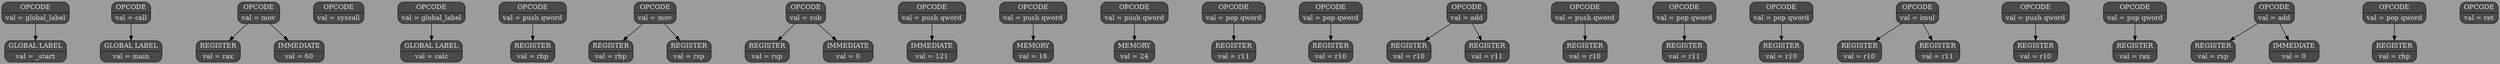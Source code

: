 digraph G{
nodesep=1;
ranksep=0.5;
rankdir=HR;
node[style=filled, color="#0a0a0a", fillcolor="#494a4a",fontcolor="#e6e6e6", fontsize=14];
edge[color="#000000", fontsize=12, penwidth=1, fontcolor = "#49006a"];
bgcolor="#9c9c9c";
elem0x557fa0e30d90[shape="Mrecord", label= "{OPCODE | val = global_label}"];
elem0x557fa0e30d98[shape="Mrecord", label= "{GLOBAL LABEL | val = _start}"];
elem0x557fa0e30d90->elem0x557fa0e30d98;elem0x557fa0e30db8[shape="Mrecord", label= "{OPCODE | val = call}"];
elem0x557fa0e30dc0[shape="Mrecord", label= "{GLOBAL LABEL | val = main}"];
elem0x557fa0e30db8->elem0x557fa0e30dc0;elem0x557fa0e30de0[shape="Mrecord", label= "{OPCODE | val = mov}"];
elem0x557fa0e30de8[shape="Mrecord", label= "{REGISTER | val = rax}"];
elem0x557fa0e30de0->elem0x557fa0e30de8;elem0x557fa0e30df8[shape="Mrecord", label= "{IMMEDIATE | val = 60}"];
elem0x557fa0e30de0->elem0x557fa0e30df8;elem0x557fa0e30e08[shape="Mrecord", label= "{OPCODE | val = syscall}"];
elem0x557fa0e30e30[shape="Mrecord", label= "{OPCODE | val = global_label}"];
elem0x557fa0e30e38[shape="Mrecord", label= "{GLOBAL LABEL | val = calc}"];
elem0x557fa0e30e30->elem0x557fa0e30e38;elem0x557fa0e30e58[shape="Mrecord", label= "{OPCODE | val = push qword}"];
elem0x557fa0e30e60[shape="Mrecord", label= "{REGISTER | val = rbp}"];
elem0x557fa0e30e58->elem0x557fa0e30e60;elem0x557fa0e30e80[shape="Mrecord", label= "{OPCODE | val = mov}"];
elem0x557fa0e30e88[shape="Mrecord", label= "{REGISTER | val = rbp}"];
elem0x557fa0e30e80->elem0x557fa0e30e88;elem0x557fa0e30e98[shape="Mrecord", label= "{REGISTER | val = rsp}"];
elem0x557fa0e30e80->elem0x557fa0e30e98;elem0x557fa0e30ea8[shape="Mrecord", label= "{OPCODE | val = sub}"];
elem0x557fa0e30eb0[shape="Mrecord", label= "{REGISTER | val = rsp}"];
elem0x557fa0e30ea8->elem0x557fa0e30eb0;elem0x557fa0e30ec0[shape="Mrecord", label= "{IMMEDIATE | val = 0}"];
elem0x557fa0e30ea8->elem0x557fa0e30ec0;elem0x557fa0e30ed0[shape="Mrecord", label= "{OPCODE | val = push qword}"];
elem0x557fa0e30ed8[shape="Mrecord", label= "{IMMEDIATE | val = 121}"];
elem0x557fa0e30ed0->elem0x557fa0e30ed8;elem0x557fa0e30ef8[shape="Mrecord", label= "{OPCODE | val = push qword}"];
elem0x557fa0e30f00[shape="Mrecord", label= "{MEMORY | val = 16}"];
elem0x557fa0e30ef8->elem0x557fa0e30f00;elem0x557fa0e30f20[shape="Mrecord", label= "{OPCODE | val = push qword}"];
elem0x557fa0e30f28[shape="Mrecord", label= "{MEMORY | val = 24}"];
elem0x557fa0e30f20->elem0x557fa0e30f28;elem0x557fa0e30f48[shape="Mrecord", label= "{OPCODE | val = pop qword}"];
elem0x557fa0e30f50[shape="Mrecord", label= "{REGISTER | val = r11}"];
elem0x557fa0e30f48->elem0x557fa0e30f50;elem0x557fa0e30f70[shape="Mrecord", label= "{OPCODE | val = pop qword}"];
elem0x557fa0e30f78[shape="Mrecord", label= "{REGISTER | val = r10}"];
elem0x557fa0e30f70->elem0x557fa0e30f78;elem0x557fa0e30f98[shape="Mrecord", label= "{OPCODE | val = add}"];
elem0x557fa0e30fa0[shape="Mrecord", label= "{REGISTER | val = r10}"];
elem0x557fa0e30f98->elem0x557fa0e30fa0;elem0x557fa0e30fb0[shape="Mrecord", label= "{REGISTER | val = r11}"];
elem0x557fa0e30f98->elem0x557fa0e30fb0;elem0x557fa0e30fc0[shape="Mrecord", label= "{OPCODE | val = push qword}"];
elem0x557fa0e30fc8[shape="Mrecord", label= "{REGISTER | val = r10}"];
elem0x557fa0e30fc0->elem0x557fa0e30fc8;elem0x557fa0e30fe8[shape="Mrecord", label= "{OPCODE | val = pop qword}"];
elem0x557fa0e30ff0[shape="Mrecord", label= "{REGISTER | val = r11}"];
elem0x557fa0e30fe8->elem0x557fa0e30ff0;elem0x557fa0e31010[shape="Mrecord", label= "{OPCODE | val = pop qword}"];
elem0x557fa0e31018[shape="Mrecord", label= "{REGISTER | val = r10}"];
elem0x557fa0e31010->elem0x557fa0e31018;elem0x557fa0e31038[shape="Mrecord", label= "{OPCODE | val = imul}"];
elem0x557fa0e31040[shape="Mrecord", label= "{REGISTER | val = r10}"];
elem0x557fa0e31038->elem0x557fa0e31040;elem0x557fa0e31050[shape="Mrecord", label= "{REGISTER | val = r11}"];
elem0x557fa0e31038->elem0x557fa0e31050;elem0x557fa0e31060[shape="Mrecord", label= "{OPCODE | val = push qword}"];
elem0x557fa0e31068[shape="Mrecord", label= "{REGISTER | val = r10}"];
elem0x557fa0e31060->elem0x557fa0e31068;elem0x557fa0e31088[shape="Mrecord", label= "{OPCODE | val = pop qword}"];
elem0x557fa0e31090[shape="Mrecord", label= "{REGISTER | val = rax}"];
elem0x557fa0e31088->elem0x557fa0e31090;elem0x557fa0e310b0[shape="Mrecord", label= "{OPCODE | val = add}"];
elem0x557fa0e310b8[shape="Mrecord", label= "{REGISTER | val = rsp}"];
elem0x557fa0e310b0->elem0x557fa0e310b8;elem0x557fa0e310c8[shape="Mrecord", label= "{IMMEDIATE | val = 0}"];
elem0x557fa0e310b0->elem0x557fa0e310c8;elem0x557fa0e310d8[shape="Mrecord", label= "{OPCODE | val = pop qword}"];
elem0x557fa0e310e0[shape="Mrecord", label= "{REGISTER | val = rbp}"];
elem0x557fa0e310d8->elem0x557fa0e310e0;elem0x557fa0e31100[shape="Mrecord", label= "{OPCODE | val = ret}"];
}
